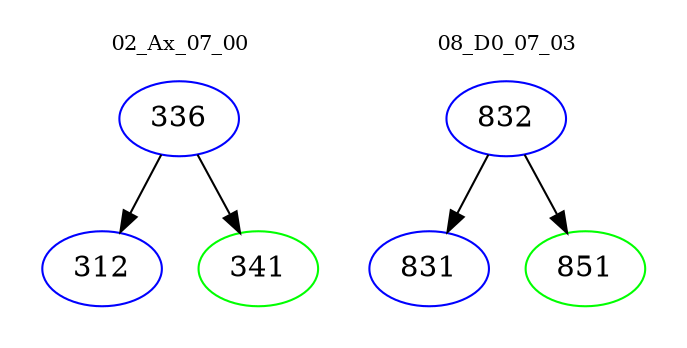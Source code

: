 digraph{
subgraph cluster_0 {
color = white
label = "02_Ax_07_00";
fontsize=10;
T0_336 [label="336", color="blue"]
T0_336 -> T0_312 [color="black"]
T0_312 [label="312", color="blue"]
T0_336 -> T0_341 [color="black"]
T0_341 [label="341", color="green"]
}
subgraph cluster_1 {
color = white
label = "08_D0_07_03";
fontsize=10;
T1_832 [label="832", color="blue"]
T1_832 -> T1_831 [color="black"]
T1_831 [label="831", color="blue"]
T1_832 -> T1_851 [color="black"]
T1_851 [label="851", color="green"]
}
}
